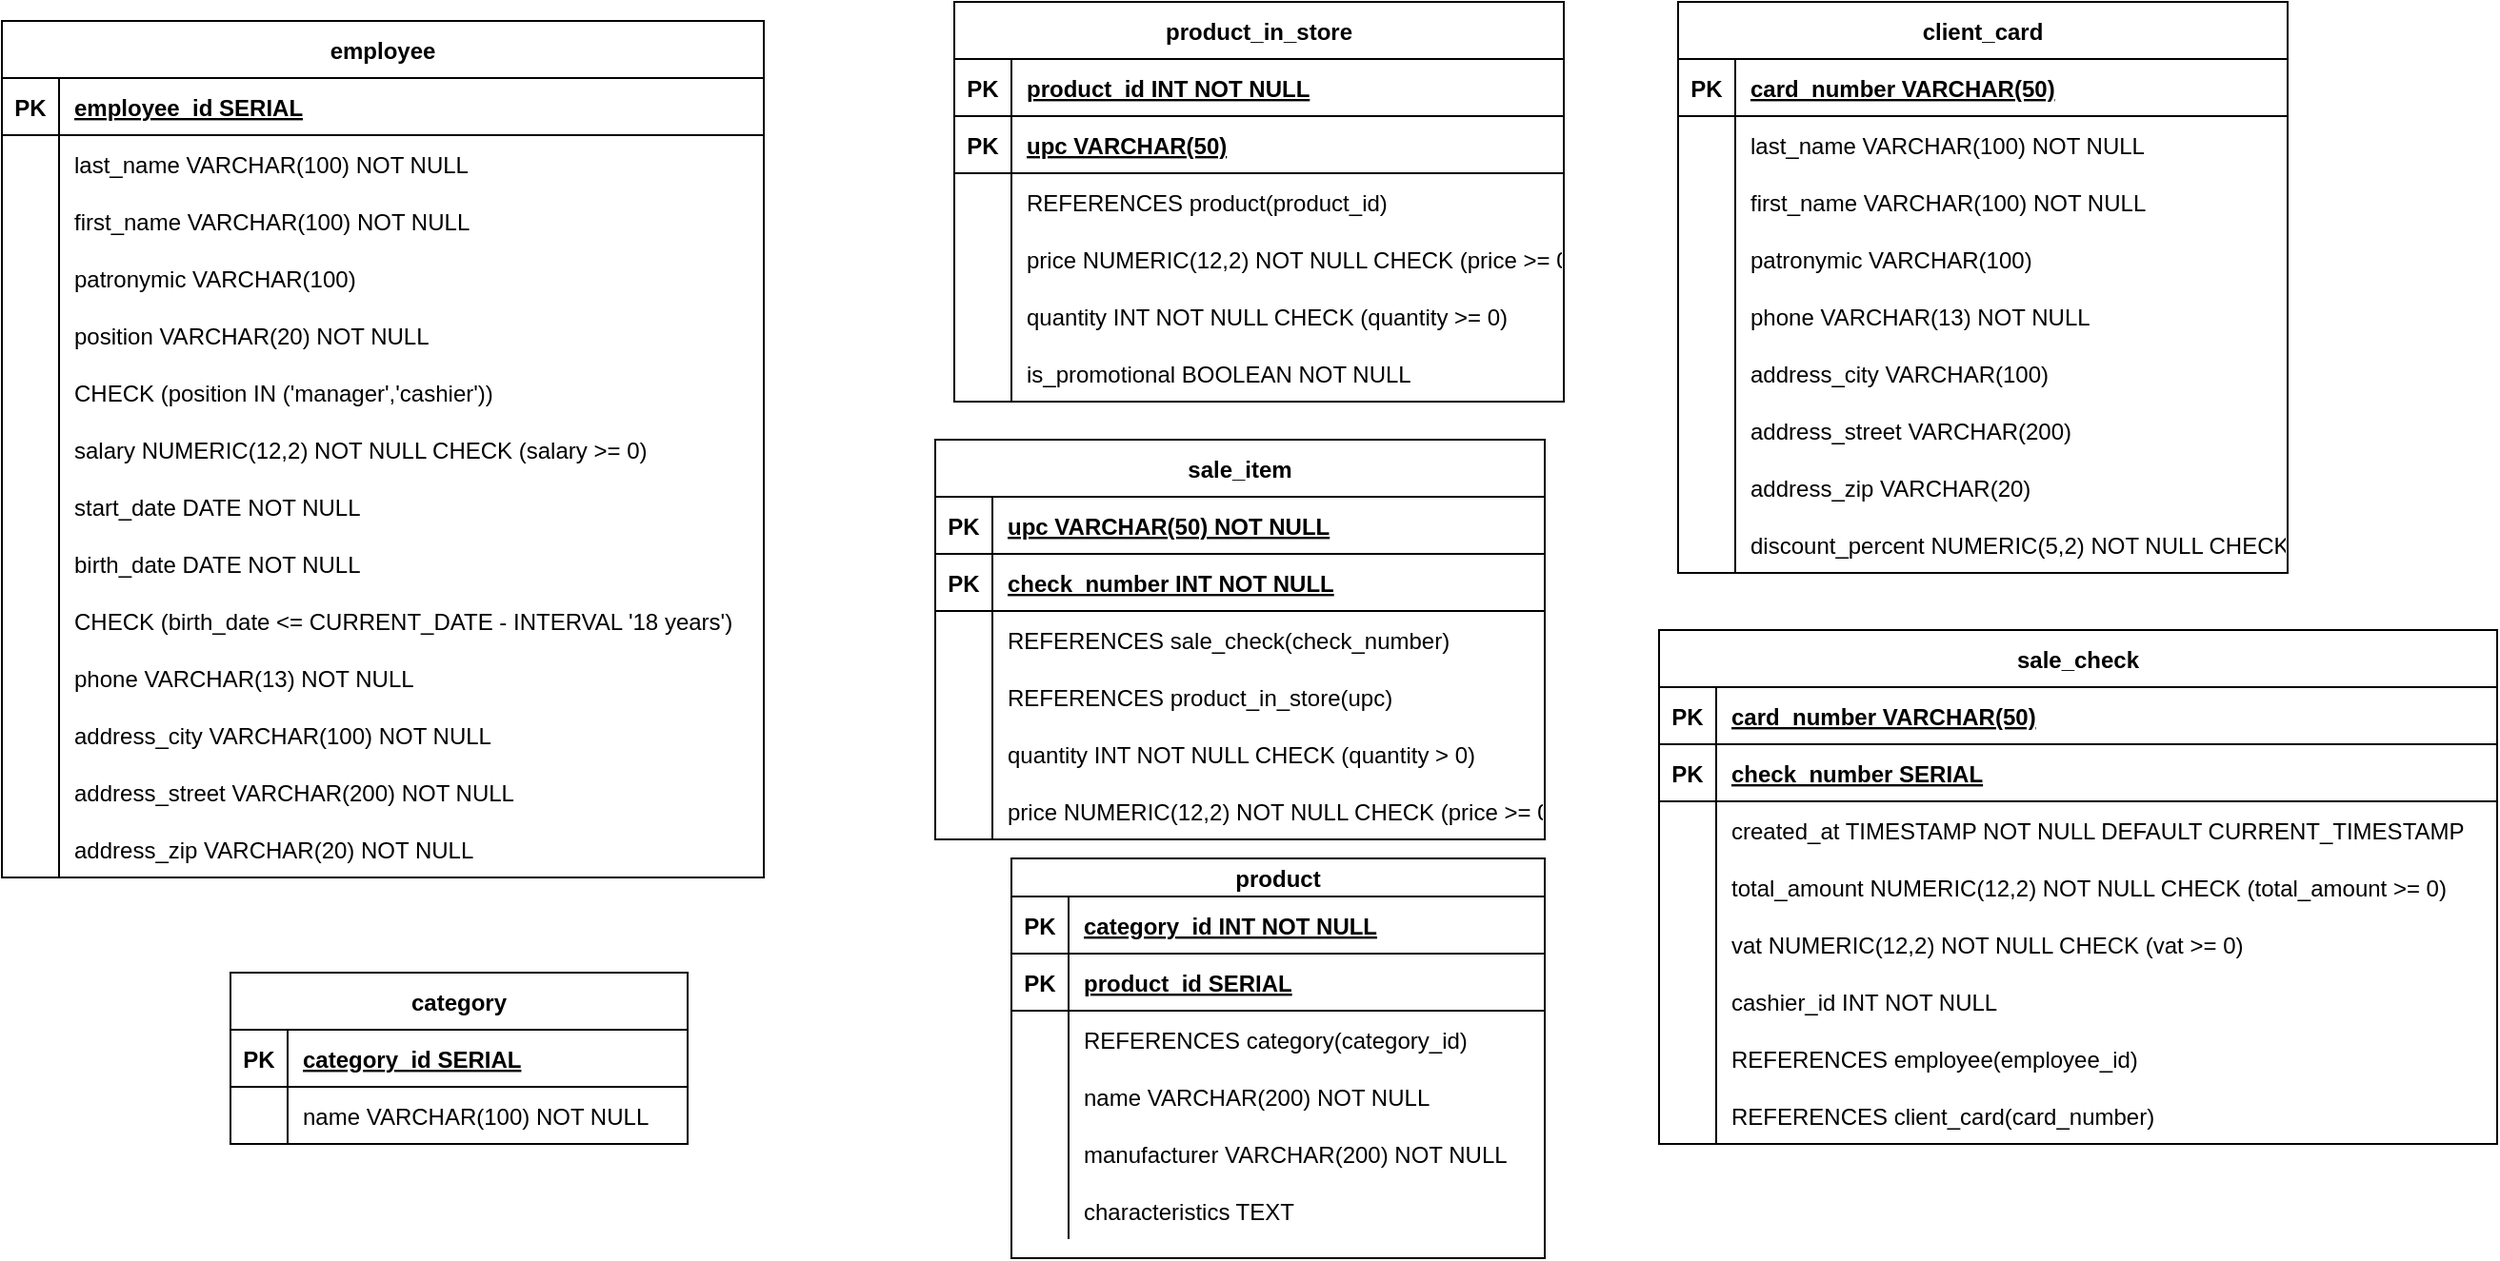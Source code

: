 <mxfile version="27.0.3">
  <diagram name="Страница — 1" id="o-X189A3dGaPuWN3Zk9L">
    <mxGraphModel dx="1883" dy="564" grid="1" gridSize="10" guides="1" tooltips="1" connect="1" arrows="1" fold="1" page="1" pageScale="1" pageWidth="827" pageHeight="1169" math="0" shadow="0">
      <root>
        <mxCell id="0" />
        <mxCell id="1" parent="0" />
        <mxCell id="ShDfV1OcyEAENV0kvkgM-1" value="employee" style="shape=table;startSize=30;container=1;collapsible=1;childLayout=tableLayout;fixedRows=1;rowLines=0;fontStyle=1;align=center;resizeLast=1;" vertex="1" parent="1">
          <mxGeometry x="-640" y="110" width="400" height="450" as="geometry" />
        </mxCell>
        <mxCell id="ShDfV1OcyEAENV0kvkgM-2" value="" style="shape=tableRow;horizontal=0;startSize=0;swimlaneHead=0;swimlaneBody=0;fillColor=none;collapsible=0;dropTarget=0;points=[[0,0.5],[1,0.5]];portConstraint=eastwest;strokeColor=inherit;top=0;left=0;right=0;bottom=1;" vertex="1" parent="ShDfV1OcyEAENV0kvkgM-1">
          <mxGeometry y="30" width="400" height="30" as="geometry" />
        </mxCell>
        <mxCell id="ShDfV1OcyEAENV0kvkgM-3" value="PK" style="shape=partialRectangle;overflow=hidden;connectable=0;fillColor=none;strokeColor=inherit;top=0;left=0;bottom=0;right=0;fontStyle=1;" vertex="1" parent="ShDfV1OcyEAENV0kvkgM-2">
          <mxGeometry width="30" height="30" as="geometry">
            <mxRectangle width="30" height="30" as="alternateBounds" />
          </mxGeometry>
        </mxCell>
        <mxCell id="ShDfV1OcyEAENV0kvkgM-4" value="employee_id    SERIAL " style="shape=partialRectangle;overflow=hidden;connectable=0;fillColor=none;align=left;strokeColor=inherit;top=0;left=0;bottom=0;right=0;spacingLeft=6;fontStyle=5;" vertex="1" parent="ShDfV1OcyEAENV0kvkgM-2">
          <mxGeometry x="30" width="370" height="30" as="geometry">
            <mxRectangle width="370" height="30" as="alternateBounds" />
          </mxGeometry>
        </mxCell>
        <mxCell id="ShDfV1OcyEAENV0kvkgM-5" value="" style="shape=tableRow;horizontal=0;startSize=0;swimlaneHead=0;swimlaneBody=0;fillColor=none;collapsible=0;dropTarget=0;points=[[0,0.5],[1,0.5]];portConstraint=eastwest;strokeColor=inherit;top=0;left=0;right=0;bottom=0;" vertex="1" parent="ShDfV1OcyEAENV0kvkgM-1">
          <mxGeometry y="60" width="400" height="30" as="geometry" />
        </mxCell>
        <mxCell id="ShDfV1OcyEAENV0kvkgM-6" value="" style="shape=partialRectangle;overflow=hidden;connectable=0;fillColor=none;strokeColor=inherit;top=0;left=0;bottom=0;right=0;" vertex="1" parent="ShDfV1OcyEAENV0kvkgM-5">
          <mxGeometry width="30" height="30" as="geometry">
            <mxRectangle width="30" height="30" as="alternateBounds" />
          </mxGeometry>
        </mxCell>
        <mxCell id="ShDfV1OcyEAENV0kvkgM-7" value="last_name      VARCHAR(100) NOT NULL" style="shape=partialRectangle;overflow=hidden;connectable=0;fillColor=none;align=left;strokeColor=inherit;top=0;left=0;bottom=0;right=0;spacingLeft=6;" vertex="1" parent="ShDfV1OcyEAENV0kvkgM-5">
          <mxGeometry x="30" width="370" height="30" as="geometry">
            <mxRectangle width="370" height="30" as="alternateBounds" />
          </mxGeometry>
        </mxCell>
        <mxCell id="ShDfV1OcyEAENV0kvkgM-8" value="" style="shape=tableRow;horizontal=0;startSize=0;swimlaneHead=0;swimlaneBody=0;fillColor=none;collapsible=0;dropTarget=0;points=[[0,0.5],[1,0.5]];portConstraint=eastwest;strokeColor=inherit;top=0;left=0;right=0;bottom=0;" vertex="1" parent="ShDfV1OcyEAENV0kvkgM-1">
          <mxGeometry y="90" width="400" height="30" as="geometry" />
        </mxCell>
        <mxCell id="ShDfV1OcyEAENV0kvkgM-9" value="" style="shape=partialRectangle;overflow=hidden;connectable=0;fillColor=none;strokeColor=inherit;top=0;left=0;bottom=0;right=0;" vertex="1" parent="ShDfV1OcyEAENV0kvkgM-8">
          <mxGeometry width="30" height="30" as="geometry">
            <mxRectangle width="30" height="30" as="alternateBounds" />
          </mxGeometry>
        </mxCell>
        <mxCell id="ShDfV1OcyEAENV0kvkgM-10" value="first_name     VARCHAR(100) NOT NULL" style="shape=partialRectangle;overflow=hidden;connectable=0;fillColor=none;align=left;strokeColor=inherit;top=0;left=0;bottom=0;right=0;spacingLeft=6;" vertex="1" parent="ShDfV1OcyEAENV0kvkgM-8">
          <mxGeometry x="30" width="370" height="30" as="geometry">
            <mxRectangle width="370" height="30" as="alternateBounds" />
          </mxGeometry>
        </mxCell>
        <mxCell id="ShDfV1OcyEAENV0kvkgM-11" value="" style="shape=tableRow;horizontal=0;startSize=0;swimlaneHead=0;swimlaneBody=0;fillColor=none;collapsible=0;dropTarget=0;points=[[0,0.5],[1,0.5]];portConstraint=eastwest;strokeColor=inherit;top=0;left=0;right=0;bottom=0;" vertex="1" parent="ShDfV1OcyEAENV0kvkgM-1">
          <mxGeometry y="120" width="400" height="30" as="geometry" />
        </mxCell>
        <mxCell id="ShDfV1OcyEAENV0kvkgM-12" value="" style="shape=partialRectangle;overflow=hidden;connectable=0;fillColor=none;strokeColor=inherit;top=0;left=0;bottom=0;right=0;" vertex="1" parent="ShDfV1OcyEAENV0kvkgM-11">
          <mxGeometry width="30" height="30" as="geometry">
            <mxRectangle width="30" height="30" as="alternateBounds" />
          </mxGeometry>
        </mxCell>
        <mxCell id="ShDfV1OcyEAENV0kvkgM-13" value="patronymic     VARCHAR(100)" style="shape=partialRectangle;overflow=hidden;connectable=0;fillColor=none;align=left;strokeColor=inherit;top=0;left=0;bottom=0;right=0;spacingLeft=6;" vertex="1" parent="ShDfV1OcyEAENV0kvkgM-11">
          <mxGeometry x="30" width="370" height="30" as="geometry">
            <mxRectangle width="370" height="30" as="alternateBounds" />
          </mxGeometry>
        </mxCell>
        <mxCell id="ShDfV1OcyEAENV0kvkgM-14" value="" style="shape=tableRow;horizontal=0;startSize=0;swimlaneHead=0;swimlaneBody=0;fillColor=none;collapsible=0;dropTarget=0;points=[[0,0.5],[1,0.5]];portConstraint=eastwest;strokeColor=inherit;top=0;left=0;right=0;bottom=0;" vertex="1" parent="ShDfV1OcyEAENV0kvkgM-1">
          <mxGeometry y="150" width="400" height="30" as="geometry" />
        </mxCell>
        <mxCell id="ShDfV1OcyEAENV0kvkgM-15" value="" style="shape=partialRectangle;overflow=hidden;connectable=0;fillColor=none;strokeColor=inherit;top=0;left=0;bottom=0;right=0;" vertex="1" parent="ShDfV1OcyEAENV0kvkgM-14">
          <mxGeometry width="30" height="30" as="geometry">
            <mxRectangle width="30" height="30" as="alternateBounds" />
          </mxGeometry>
        </mxCell>
        <mxCell id="ShDfV1OcyEAENV0kvkgM-16" value="position       VARCHAR(20) NOT NULL" style="shape=partialRectangle;overflow=hidden;connectable=0;fillColor=none;align=left;strokeColor=inherit;top=0;left=0;bottom=0;right=0;spacingLeft=6;" vertex="1" parent="ShDfV1OcyEAENV0kvkgM-14">
          <mxGeometry x="30" width="370" height="30" as="geometry">
            <mxRectangle width="370" height="30" as="alternateBounds" />
          </mxGeometry>
        </mxCell>
        <mxCell id="ShDfV1OcyEAENV0kvkgM-17" value="" style="shape=tableRow;horizontal=0;startSize=0;swimlaneHead=0;swimlaneBody=0;fillColor=none;collapsible=0;dropTarget=0;points=[[0,0.5],[1,0.5]];portConstraint=eastwest;strokeColor=inherit;top=0;left=0;right=0;bottom=0;" vertex="1" parent="ShDfV1OcyEAENV0kvkgM-1">
          <mxGeometry y="180" width="400" height="30" as="geometry" />
        </mxCell>
        <mxCell id="ShDfV1OcyEAENV0kvkgM-18" value="" style="shape=partialRectangle;overflow=hidden;connectable=0;fillColor=none;strokeColor=inherit;top=0;left=0;bottom=0;right=0;" vertex="1" parent="ShDfV1OcyEAENV0kvkgM-17">
          <mxGeometry width="30" height="30" as="geometry">
            <mxRectangle width="30" height="30" as="alternateBounds" />
          </mxGeometry>
        </mxCell>
        <mxCell id="ShDfV1OcyEAENV0kvkgM-19" value="CHECK (position IN (&#39;manager&#39;,&#39;cashier&#39;))" style="shape=partialRectangle;overflow=hidden;connectable=0;fillColor=none;align=left;strokeColor=inherit;top=0;left=0;bottom=0;right=0;spacingLeft=6;" vertex="1" parent="ShDfV1OcyEAENV0kvkgM-17">
          <mxGeometry x="30" width="370" height="30" as="geometry">
            <mxRectangle width="370" height="30" as="alternateBounds" />
          </mxGeometry>
        </mxCell>
        <mxCell id="ShDfV1OcyEAENV0kvkgM-20" value="" style="shape=tableRow;horizontal=0;startSize=0;swimlaneHead=0;swimlaneBody=0;fillColor=none;collapsible=0;dropTarget=0;points=[[0,0.5],[1,0.5]];portConstraint=eastwest;strokeColor=inherit;top=0;left=0;right=0;bottom=0;" vertex="1" parent="ShDfV1OcyEAENV0kvkgM-1">
          <mxGeometry y="210" width="400" height="30" as="geometry" />
        </mxCell>
        <mxCell id="ShDfV1OcyEAENV0kvkgM-21" value="" style="shape=partialRectangle;overflow=hidden;connectable=0;fillColor=none;strokeColor=inherit;top=0;left=0;bottom=0;right=0;" vertex="1" parent="ShDfV1OcyEAENV0kvkgM-20">
          <mxGeometry width="30" height="30" as="geometry">
            <mxRectangle width="30" height="30" as="alternateBounds" />
          </mxGeometry>
        </mxCell>
        <mxCell id="ShDfV1OcyEAENV0kvkgM-22" value="salary         NUMERIC(12,2) NOT NULL CHECK (salary &gt;= 0)" style="shape=partialRectangle;overflow=hidden;connectable=0;fillColor=none;align=left;strokeColor=inherit;top=0;left=0;bottom=0;right=0;spacingLeft=6;" vertex="1" parent="ShDfV1OcyEAENV0kvkgM-20">
          <mxGeometry x="30" width="370" height="30" as="geometry">
            <mxRectangle width="370" height="30" as="alternateBounds" />
          </mxGeometry>
        </mxCell>
        <mxCell id="ShDfV1OcyEAENV0kvkgM-23" value="" style="shape=tableRow;horizontal=0;startSize=0;swimlaneHead=0;swimlaneBody=0;fillColor=none;collapsible=0;dropTarget=0;points=[[0,0.5],[1,0.5]];portConstraint=eastwest;strokeColor=inherit;top=0;left=0;right=0;bottom=0;" vertex="1" parent="ShDfV1OcyEAENV0kvkgM-1">
          <mxGeometry y="240" width="400" height="30" as="geometry" />
        </mxCell>
        <mxCell id="ShDfV1OcyEAENV0kvkgM-24" value="" style="shape=partialRectangle;overflow=hidden;connectable=0;fillColor=none;strokeColor=inherit;top=0;left=0;bottom=0;right=0;" vertex="1" parent="ShDfV1OcyEAENV0kvkgM-23">
          <mxGeometry width="30" height="30" as="geometry">
            <mxRectangle width="30" height="30" as="alternateBounds" />
          </mxGeometry>
        </mxCell>
        <mxCell id="ShDfV1OcyEAENV0kvkgM-25" value="start_date     DATE       NOT NULL" style="shape=partialRectangle;overflow=hidden;connectable=0;fillColor=none;align=left;strokeColor=inherit;top=0;left=0;bottom=0;right=0;spacingLeft=6;" vertex="1" parent="ShDfV1OcyEAENV0kvkgM-23">
          <mxGeometry x="30" width="370" height="30" as="geometry">
            <mxRectangle width="370" height="30" as="alternateBounds" />
          </mxGeometry>
        </mxCell>
        <mxCell id="ShDfV1OcyEAENV0kvkgM-26" value="" style="shape=tableRow;horizontal=0;startSize=0;swimlaneHead=0;swimlaneBody=0;fillColor=none;collapsible=0;dropTarget=0;points=[[0,0.5],[1,0.5]];portConstraint=eastwest;strokeColor=inherit;top=0;left=0;right=0;bottom=0;" vertex="1" parent="ShDfV1OcyEAENV0kvkgM-1">
          <mxGeometry y="270" width="400" height="30" as="geometry" />
        </mxCell>
        <mxCell id="ShDfV1OcyEAENV0kvkgM-27" value="" style="shape=partialRectangle;overflow=hidden;connectable=0;fillColor=none;strokeColor=inherit;top=0;left=0;bottom=0;right=0;" vertex="1" parent="ShDfV1OcyEAENV0kvkgM-26">
          <mxGeometry width="30" height="30" as="geometry">
            <mxRectangle width="30" height="30" as="alternateBounds" />
          </mxGeometry>
        </mxCell>
        <mxCell id="ShDfV1OcyEAENV0kvkgM-28" value="birth_date     DATE       NOT NULL" style="shape=partialRectangle;overflow=hidden;connectable=0;fillColor=none;align=left;strokeColor=inherit;top=0;left=0;bottom=0;right=0;spacingLeft=6;" vertex="1" parent="ShDfV1OcyEAENV0kvkgM-26">
          <mxGeometry x="30" width="370" height="30" as="geometry">
            <mxRectangle width="370" height="30" as="alternateBounds" />
          </mxGeometry>
        </mxCell>
        <mxCell id="ShDfV1OcyEAENV0kvkgM-29" value="" style="shape=tableRow;horizontal=0;startSize=0;swimlaneHead=0;swimlaneBody=0;fillColor=none;collapsible=0;dropTarget=0;points=[[0,0.5],[1,0.5]];portConstraint=eastwest;strokeColor=inherit;top=0;left=0;right=0;bottom=0;" vertex="1" parent="ShDfV1OcyEAENV0kvkgM-1">
          <mxGeometry y="300" width="400" height="30" as="geometry" />
        </mxCell>
        <mxCell id="ShDfV1OcyEAENV0kvkgM-30" value="" style="shape=partialRectangle;overflow=hidden;connectable=0;fillColor=none;strokeColor=inherit;top=0;left=0;bottom=0;right=0;" vertex="1" parent="ShDfV1OcyEAENV0kvkgM-29">
          <mxGeometry width="30" height="30" as="geometry">
            <mxRectangle width="30" height="30" as="alternateBounds" />
          </mxGeometry>
        </mxCell>
        <mxCell id="ShDfV1OcyEAENV0kvkgM-31" value="CHECK (birth_date &lt;= CURRENT_DATE - INTERVAL &#39;18 years&#39;)" style="shape=partialRectangle;overflow=hidden;connectable=0;fillColor=none;align=left;strokeColor=inherit;top=0;left=0;bottom=0;right=0;spacingLeft=6;" vertex="1" parent="ShDfV1OcyEAENV0kvkgM-29">
          <mxGeometry x="30" width="370" height="30" as="geometry">
            <mxRectangle width="370" height="30" as="alternateBounds" />
          </mxGeometry>
        </mxCell>
        <mxCell id="ShDfV1OcyEAENV0kvkgM-32" value="" style="shape=tableRow;horizontal=0;startSize=0;swimlaneHead=0;swimlaneBody=0;fillColor=none;collapsible=0;dropTarget=0;points=[[0,0.5],[1,0.5]];portConstraint=eastwest;strokeColor=inherit;top=0;left=0;right=0;bottom=0;" vertex="1" parent="ShDfV1OcyEAENV0kvkgM-1">
          <mxGeometry y="330" width="400" height="30" as="geometry" />
        </mxCell>
        <mxCell id="ShDfV1OcyEAENV0kvkgM-33" value="" style="shape=partialRectangle;overflow=hidden;connectable=0;fillColor=none;strokeColor=inherit;top=0;left=0;bottom=0;right=0;" vertex="1" parent="ShDfV1OcyEAENV0kvkgM-32">
          <mxGeometry width="30" height="30" as="geometry">
            <mxRectangle width="30" height="30" as="alternateBounds" />
          </mxGeometry>
        </mxCell>
        <mxCell id="ShDfV1OcyEAENV0kvkgM-34" value="phone          VARCHAR(13) NOT NULL" style="shape=partialRectangle;overflow=hidden;connectable=0;fillColor=none;align=left;strokeColor=inherit;top=0;left=0;bottom=0;right=0;spacingLeft=6;" vertex="1" parent="ShDfV1OcyEAENV0kvkgM-32">
          <mxGeometry x="30" width="370" height="30" as="geometry">
            <mxRectangle width="370" height="30" as="alternateBounds" />
          </mxGeometry>
        </mxCell>
        <mxCell id="ShDfV1OcyEAENV0kvkgM-35" value="" style="shape=tableRow;horizontal=0;startSize=0;swimlaneHead=0;swimlaneBody=0;fillColor=none;collapsible=0;dropTarget=0;points=[[0,0.5],[1,0.5]];portConstraint=eastwest;strokeColor=inherit;top=0;left=0;right=0;bottom=0;" vertex="1" parent="ShDfV1OcyEAENV0kvkgM-1">
          <mxGeometry y="360" width="400" height="30" as="geometry" />
        </mxCell>
        <mxCell id="ShDfV1OcyEAENV0kvkgM-36" value="" style="shape=partialRectangle;overflow=hidden;connectable=0;fillColor=none;strokeColor=inherit;top=0;left=0;bottom=0;right=0;" vertex="1" parent="ShDfV1OcyEAENV0kvkgM-35">
          <mxGeometry width="30" height="30" as="geometry">
            <mxRectangle width="30" height="30" as="alternateBounds" />
          </mxGeometry>
        </mxCell>
        <mxCell id="ShDfV1OcyEAENV0kvkgM-37" value="address_city   VARCHAR(100) NOT NULL" style="shape=partialRectangle;overflow=hidden;connectable=0;fillColor=none;align=left;strokeColor=inherit;top=0;left=0;bottom=0;right=0;spacingLeft=6;" vertex="1" parent="ShDfV1OcyEAENV0kvkgM-35">
          <mxGeometry x="30" width="370" height="30" as="geometry">
            <mxRectangle width="370" height="30" as="alternateBounds" />
          </mxGeometry>
        </mxCell>
        <mxCell id="ShDfV1OcyEAENV0kvkgM-38" value="" style="shape=tableRow;horizontal=0;startSize=0;swimlaneHead=0;swimlaneBody=0;fillColor=none;collapsible=0;dropTarget=0;points=[[0,0.5],[1,0.5]];portConstraint=eastwest;strokeColor=inherit;top=0;left=0;right=0;bottom=0;" vertex="1" parent="ShDfV1OcyEAENV0kvkgM-1">
          <mxGeometry y="390" width="400" height="30" as="geometry" />
        </mxCell>
        <mxCell id="ShDfV1OcyEAENV0kvkgM-39" value="" style="shape=partialRectangle;overflow=hidden;connectable=0;fillColor=none;strokeColor=inherit;top=0;left=0;bottom=0;right=0;" vertex="1" parent="ShDfV1OcyEAENV0kvkgM-38">
          <mxGeometry width="30" height="30" as="geometry">
            <mxRectangle width="30" height="30" as="alternateBounds" />
          </mxGeometry>
        </mxCell>
        <mxCell id="ShDfV1OcyEAENV0kvkgM-40" value="address_street VARCHAR(200) NOT NULL" style="shape=partialRectangle;overflow=hidden;connectable=0;fillColor=none;align=left;strokeColor=inherit;top=0;left=0;bottom=0;right=0;spacingLeft=6;" vertex="1" parent="ShDfV1OcyEAENV0kvkgM-38">
          <mxGeometry x="30" width="370" height="30" as="geometry">
            <mxRectangle width="370" height="30" as="alternateBounds" />
          </mxGeometry>
        </mxCell>
        <mxCell id="ShDfV1OcyEAENV0kvkgM-41" value="" style="shape=tableRow;horizontal=0;startSize=0;swimlaneHead=0;swimlaneBody=0;fillColor=none;collapsible=0;dropTarget=0;points=[[0,0.5],[1,0.5]];portConstraint=eastwest;strokeColor=inherit;top=0;left=0;right=0;bottom=0;" vertex="1" parent="ShDfV1OcyEAENV0kvkgM-1">
          <mxGeometry y="420" width="400" height="30" as="geometry" />
        </mxCell>
        <mxCell id="ShDfV1OcyEAENV0kvkgM-42" value="" style="shape=partialRectangle;overflow=hidden;connectable=0;fillColor=none;strokeColor=inherit;top=0;left=0;bottom=0;right=0;" vertex="1" parent="ShDfV1OcyEAENV0kvkgM-41">
          <mxGeometry width="30" height="30" as="geometry">
            <mxRectangle width="30" height="30" as="alternateBounds" />
          </mxGeometry>
        </mxCell>
        <mxCell id="ShDfV1OcyEAENV0kvkgM-43" value="address_zip    VARCHAR(20)  NOT NULL" style="shape=partialRectangle;overflow=hidden;connectable=0;fillColor=none;align=left;strokeColor=inherit;top=0;left=0;bottom=0;right=0;spacingLeft=6;" vertex="1" parent="ShDfV1OcyEAENV0kvkgM-41">
          <mxGeometry x="30" width="370" height="30" as="geometry">
            <mxRectangle width="370" height="30" as="alternateBounds" />
          </mxGeometry>
        </mxCell>
        <mxCell id="ShDfV1OcyEAENV0kvkgM-44" value="category" style="shape=table;startSize=30;container=1;collapsible=1;childLayout=tableLayout;fixedRows=1;rowLines=0;fontStyle=1;align=center;resizeLast=1;" vertex="1" parent="1">
          <mxGeometry x="-520" y="610" width="240" height="90" as="geometry" />
        </mxCell>
        <mxCell id="ShDfV1OcyEAENV0kvkgM-45" value="" style="shape=tableRow;horizontal=0;startSize=0;swimlaneHead=0;swimlaneBody=0;fillColor=none;collapsible=0;dropTarget=0;points=[[0,0.5],[1,0.5]];portConstraint=eastwest;strokeColor=inherit;top=0;left=0;right=0;bottom=1;" vertex="1" parent="ShDfV1OcyEAENV0kvkgM-44">
          <mxGeometry y="30" width="240" height="30" as="geometry" />
        </mxCell>
        <mxCell id="ShDfV1OcyEAENV0kvkgM-46" value="PK" style="shape=partialRectangle;overflow=hidden;connectable=0;fillColor=none;strokeColor=inherit;top=0;left=0;bottom=0;right=0;fontStyle=1;" vertex="1" parent="ShDfV1OcyEAENV0kvkgM-45">
          <mxGeometry width="30" height="30" as="geometry">
            <mxRectangle width="30" height="30" as="alternateBounds" />
          </mxGeometry>
        </mxCell>
        <mxCell id="ShDfV1OcyEAENV0kvkgM-47" value="category_id SERIAL " style="shape=partialRectangle;overflow=hidden;connectable=0;fillColor=none;align=left;strokeColor=inherit;top=0;left=0;bottom=0;right=0;spacingLeft=6;fontStyle=5;" vertex="1" parent="ShDfV1OcyEAENV0kvkgM-45">
          <mxGeometry x="30" width="210" height="30" as="geometry">
            <mxRectangle width="210" height="30" as="alternateBounds" />
          </mxGeometry>
        </mxCell>
        <mxCell id="ShDfV1OcyEAENV0kvkgM-48" value="" style="shape=tableRow;horizontal=0;startSize=0;swimlaneHead=0;swimlaneBody=0;fillColor=none;collapsible=0;dropTarget=0;points=[[0,0.5],[1,0.5]];portConstraint=eastwest;strokeColor=inherit;top=0;left=0;right=0;bottom=0;" vertex="1" parent="ShDfV1OcyEAENV0kvkgM-44">
          <mxGeometry y="60" width="240" height="30" as="geometry" />
        </mxCell>
        <mxCell id="ShDfV1OcyEAENV0kvkgM-49" value="" style="shape=partialRectangle;overflow=hidden;connectable=0;fillColor=none;strokeColor=inherit;top=0;left=0;bottom=0;right=0;" vertex="1" parent="ShDfV1OcyEAENV0kvkgM-48">
          <mxGeometry width="30" height="30" as="geometry">
            <mxRectangle width="30" height="30" as="alternateBounds" />
          </mxGeometry>
        </mxCell>
        <mxCell id="ShDfV1OcyEAENV0kvkgM-50" value="name        VARCHAR(100) NOT NULL" style="shape=partialRectangle;overflow=hidden;connectable=0;fillColor=none;align=left;strokeColor=inherit;top=0;left=0;bottom=0;right=0;spacingLeft=6;" vertex="1" parent="ShDfV1OcyEAENV0kvkgM-48">
          <mxGeometry x="30" width="210" height="30" as="geometry">
            <mxRectangle width="210" height="30" as="alternateBounds" />
          </mxGeometry>
        </mxCell>
        <mxCell id="ShDfV1OcyEAENV0kvkgM-51" value="product" style="shape=table;startSize=20;container=1;collapsible=1;childLayout=tableLayout;fixedRows=1;rowLines=0;fontStyle=1;align=center;resizeLast=1;" vertex="1" parent="1">
          <mxGeometry x="-110" y="550" width="280" height="210" as="geometry" />
        </mxCell>
        <mxCell id="ShDfV1OcyEAENV0kvkgM-52" value="" style="shape=tableRow;horizontal=0;startSize=0;swimlaneHead=0;swimlaneBody=0;fillColor=none;collapsible=0;dropTarget=0;points=[[0,0.5],[1,0.5]];portConstraint=eastwest;strokeColor=inherit;top=0;left=0;right=0;bottom=1;" vertex="1" parent="ShDfV1OcyEAENV0kvkgM-51">
          <mxGeometry y="20" width="280" height="30" as="geometry" />
        </mxCell>
        <mxCell id="ShDfV1OcyEAENV0kvkgM-53" value="PK" style="shape=partialRectangle;overflow=hidden;connectable=0;fillColor=none;strokeColor=inherit;top=0;left=0;bottom=0;right=0;fontStyle=1;" vertex="1" parent="ShDfV1OcyEAENV0kvkgM-52">
          <mxGeometry width="30" height="30" as="geometry">
            <mxRectangle width="30" height="30" as="alternateBounds" />
          </mxGeometry>
        </mxCell>
        <mxCell id="ShDfV1OcyEAENV0kvkgM-54" value="category_id     INT NOT NULL" style="shape=partialRectangle;overflow=hidden;connectable=0;fillColor=none;align=left;strokeColor=inherit;top=0;left=0;bottom=0;right=0;spacingLeft=6;fontStyle=5;" vertex="1" parent="ShDfV1OcyEAENV0kvkgM-52">
          <mxGeometry x="30" width="250" height="30" as="geometry">
            <mxRectangle width="250" height="30" as="alternateBounds" />
          </mxGeometry>
        </mxCell>
        <mxCell id="ShDfV1OcyEAENV0kvkgM-55" value="" style="shape=tableRow;horizontal=0;startSize=0;swimlaneHead=0;swimlaneBody=0;fillColor=none;collapsible=0;dropTarget=0;points=[[0,0.5],[1,0.5]];portConstraint=eastwest;strokeColor=inherit;top=0;left=0;right=0;bottom=1;" vertex="1" parent="ShDfV1OcyEAENV0kvkgM-51">
          <mxGeometry y="50" width="280" height="30" as="geometry" />
        </mxCell>
        <mxCell id="ShDfV1OcyEAENV0kvkgM-56" value="PK" style="shape=partialRectangle;overflow=hidden;connectable=0;fillColor=none;strokeColor=inherit;top=0;left=0;bottom=0;right=0;fontStyle=1;" vertex="1" parent="ShDfV1OcyEAENV0kvkgM-55">
          <mxGeometry width="30" height="30" as="geometry">
            <mxRectangle width="30" height="30" as="alternateBounds" />
          </mxGeometry>
        </mxCell>
        <mxCell id="ShDfV1OcyEAENV0kvkgM-57" value="product_id      SERIAL " style="shape=partialRectangle;overflow=hidden;connectable=0;fillColor=none;align=left;strokeColor=inherit;top=0;left=0;bottom=0;right=0;spacingLeft=6;fontStyle=5;" vertex="1" parent="ShDfV1OcyEAENV0kvkgM-55">
          <mxGeometry x="30" width="250" height="30" as="geometry">
            <mxRectangle width="250" height="30" as="alternateBounds" />
          </mxGeometry>
        </mxCell>
        <mxCell id="ShDfV1OcyEAENV0kvkgM-58" value="" style="shape=tableRow;horizontal=0;startSize=0;swimlaneHead=0;swimlaneBody=0;fillColor=none;collapsible=0;dropTarget=0;points=[[0,0.5],[1,0.5]];portConstraint=eastwest;strokeColor=inherit;top=0;left=0;right=0;bottom=0;" vertex="1" parent="ShDfV1OcyEAENV0kvkgM-51">
          <mxGeometry y="80" width="280" height="30" as="geometry" />
        </mxCell>
        <mxCell id="ShDfV1OcyEAENV0kvkgM-59" value="" style="shape=partialRectangle;overflow=hidden;connectable=0;fillColor=none;strokeColor=inherit;top=0;left=0;bottom=0;right=0;" vertex="1" parent="ShDfV1OcyEAENV0kvkgM-58">
          <mxGeometry width="30" height="30" as="geometry">
            <mxRectangle width="30" height="30" as="alternateBounds" />
          </mxGeometry>
        </mxCell>
        <mxCell id="ShDfV1OcyEAENV0kvkgM-60" value="REFERENCES category(category_id)" style="shape=partialRectangle;overflow=hidden;connectable=0;fillColor=none;align=left;strokeColor=inherit;top=0;left=0;bottom=0;right=0;spacingLeft=6;" vertex="1" parent="ShDfV1OcyEAENV0kvkgM-58">
          <mxGeometry x="30" width="250" height="30" as="geometry">
            <mxRectangle width="250" height="30" as="alternateBounds" />
          </mxGeometry>
        </mxCell>
        <mxCell id="ShDfV1OcyEAENV0kvkgM-61" value="" style="shape=tableRow;horizontal=0;startSize=0;swimlaneHead=0;swimlaneBody=0;fillColor=none;collapsible=0;dropTarget=0;points=[[0,0.5],[1,0.5]];portConstraint=eastwest;strokeColor=inherit;top=0;left=0;right=0;bottom=0;" vertex="1" parent="ShDfV1OcyEAENV0kvkgM-51">
          <mxGeometry y="110" width="280" height="30" as="geometry" />
        </mxCell>
        <mxCell id="ShDfV1OcyEAENV0kvkgM-62" value="" style="shape=partialRectangle;overflow=hidden;connectable=0;fillColor=none;strokeColor=inherit;top=0;left=0;bottom=0;right=0;" vertex="1" parent="ShDfV1OcyEAENV0kvkgM-61">
          <mxGeometry width="30" height="30" as="geometry">
            <mxRectangle width="30" height="30" as="alternateBounds" />
          </mxGeometry>
        </mxCell>
        <mxCell id="ShDfV1OcyEAENV0kvkgM-63" value="name            VARCHAR(200) NOT NULL" style="shape=partialRectangle;overflow=hidden;connectable=0;fillColor=none;align=left;strokeColor=inherit;top=0;left=0;bottom=0;right=0;spacingLeft=6;" vertex="1" parent="ShDfV1OcyEAENV0kvkgM-61">
          <mxGeometry x="30" width="250" height="30" as="geometry">
            <mxRectangle width="250" height="30" as="alternateBounds" />
          </mxGeometry>
        </mxCell>
        <mxCell id="ShDfV1OcyEAENV0kvkgM-64" value="" style="shape=tableRow;horizontal=0;startSize=0;swimlaneHead=0;swimlaneBody=0;fillColor=none;collapsible=0;dropTarget=0;points=[[0,0.5],[1,0.5]];portConstraint=eastwest;strokeColor=inherit;top=0;left=0;right=0;bottom=0;" vertex="1" parent="ShDfV1OcyEAENV0kvkgM-51">
          <mxGeometry y="140" width="280" height="30" as="geometry" />
        </mxCell>
        <mxCell id="ShDfV1OcyEAENV0kvkgM-65" value="" style="shape=partialRectangle;overflow=hidden;connectable=0;fillColor=none;strokeColor=inherit;top=0;left=0;bottom=0;right=0;" vertex="1" parent="ShDfV1OcyEAENV0kvkgM-64">
          <mxGeometry width="30" height="30" as="geometry">
            <mxRectangle width="30" height="30" as="alternateBounds" />
          </mxGeometry>
        </mxCell>
        <mxCell id="ShDfV1OcyEAENV0kvkgM-66" value="manufacturer    VARCHAR(200) NOT NULL" style="shape=partialRectangle;overflow=hidden;connectable=0;fillColor=none;align=left;strokeColor=inherit;top=0;left=0;bottom=0;right=0;spacingLeft=6;" vertex="1" parent="ShDfV1OcyEAENV0kvkgM-64">
          <mxGeometry x="30" width="250" height="30" as="geometry">
            <mxRectangle width="250" height="30" as="alternateBounds" />
          </mxGeometry>
        </mxCell>
        <mxCell id="ShDfV1OcyEAENV0kvkgM-67" value="" style="shape=tableRow;horizontal=0;startSize=0;swimlaneHead=0;swimlaneBody=0;fillColor=none;collapsible=0;dropTarget=0;points=[[0,0.5],[1,0.5]];portConstraint=eastwest;strokeColor=inherit;top=0;left=0;right=0;bottom=0;" vertex="1" parent="ShDfV1OcyEAENV0kvkgM-51">
          <mxGeometry y="170" width="280" height="30" as="geometry" />
        </mxCell>
        <mxCell id="ShDfV1OcyEAENV0kvkgM-68" value="" style="shape=partialRectangle;overflow=hidden;connectable=0;fillColor=none;strokeColor=inherit;top=0;left=0;bottom=0;right=0;" vertex="1" parent="ShDfV1OcyEAENV0kvkgM-67">
          <mxGeometry width="30" height="30" as="geometry">
            <mxRectangle width="30" height="30" as="alternateBounds" />
          </mxGeometry>
        </mxCell>
        <mxCell id="ShDfV1OcyEAENV0kvkgM-69" value="characteristics TEXT" style="shape=partialRectangle;overflow=hidden;connectable=0;fillColor=none;align=left;strokeColor=inherit;top=0;left=0;bottom=0;right=0;spacingLeft=6;" vertex="1" parent="ShDfV1OcyEAENV0kvkgM-67">
          <mxGeometry x="30" width="250" height="30" as="geometry">
            <mxRectangle width="250" height="30" as="alternateBounds" />
          </mxGeometry>
        </mxCell>
        <mxCell id="ShDfV1OcyEAENV0kvkgM-70" value="product_in_store" style="shape=table;startSize=30;container=1;collapsible=1;childLayout=tableLayout;fixedRows=1;rowLines=0;fontStyle=1;align=center;resizeLast=1;" vertex="1" parent="1">
          <mxGeometry x="-140" y="100" width="320" height="210" as="geometry" />
        </mxCell>
        <mxCell id="ShDfV1OcyEAENV0kvkgM-71" value="" style="shape=tableRow;horizontal=0;startSize=0;swimlaneHead=0;swimlaneBody=0;fillColor=none;collapsible=0;dropTarget=0;points=[[0,0.5],[1,0.5]];portConstraint=eastwest;strokeColor=inherit;top=0;left=0;right=0;bottom=1;" vertex="1" parent="ShDfV1OcyEAENV0kvkgM-70">
          <mxGeometry y="30" width="320" height="30" as="geometry" />
        </mxCell>
        <mxCell id="ShDfV1OcyEAENV0kvkgM-72" value="PK" style="shape=partialRectangle;overflow=hidden;connectable=0;fillColor=none;strokeColor=inherit;top=0;left=0;bottom=0;right=0;fontStyle=1;" vertex="1" parent="ShDfV1OcyEAENV0kvkgM-71">
          <mxGeometry width="30" height="30" as="geometry">
            <mxRectangle width="30" height="30" as="alternateBounds" />
          </mxGeometry>
        </mxCell>
        <mxCell id="ShDfV1OcyEAENV0kvkgM-73" value="product_id     INT        NOT NULL" style="shape=partialRectangle;overflow=hidden;connectable=0;fillColor=none;align=left;strokeColor=inherit;top=0;left=0;bottom=0;right=0;spacingLeft=6;fontStyle=5;" vertex="1" parent="ShDfV1OcyEAENV0kvkgM-71">
          <mxGeometry x="30" width="290" height="30" as="geometry">
            <mxRectangle width="290" height="30" as="alternateBounds" />
          </mxGeometry>
        </mxCell>
        <mxCell id="ShDfV1OcyEAENV0kvkgM-74" value="" style="shape=tableRow;horizontal=0;startSize=0;swimlaneHead=0;swimlaneBody=0;fillColor=none;collapsible=0;dropTarget=0;points=[[0,0.5],[1,0.5]];portConstraint=eastwest;strokeColor=inherit;top=0;left=0;right=0;bottom=1;" vertex="1" parent="ShDfV1OcyEAENV0kvkgM-70">
          <mxGeometry y="60" width="320" height="30" as="geometry" />
        </mxCell>
        <mxCell id="ShDfV1OcyEAENV0kvkgM-75" value="PK" style="shape=partialRectangle;overflow=hidden;connectable=0;fillColor=none;strokeColor=inherit;top=0;left=0;bottom=0;right=0;fontStyle=1;" vertex="1" parent="ShDfV1OcyEAENV0kvkgM-74">
          <mxGeometry width="30" height="30" as="geometry">
            <mxRectangle width="30" height="30" as="alternateBounds" />
          </mxGeometry>
        </mxCell>
        <mxCell id="ShDfV1OcyEAENV0kvkgM-76" value="upc            VARCHAR(50) " style="shape=partialRectangle;overflow=hidden;connectable=0;fillColor=none;align=left;strokeColor=inherit;top=0;left=0;bottom=0;right=0;spacingLeft=6;fontStyle=5;" vertex="1" parent="ShDfV1OcyEAENV0kvkgM-74">
          <mxGeometry x="30" width="290" height="30" as="geometry">
            <mxRectangle width="290" height="30" as="alternateBounds" />
          </mxGeometry>
        </mxCell>
        <mxCell id="ShDfV1OcyEAENV0kvkgM-77" value="" style="shape=tableRow;horizontal=0;startSize=0;swimlaneHead=0;swimlaneBody=0;fillColor=none;collapsible=0;dropTarget=0;points=[[0,0.5],[1,0.5]];portConstraint=eastwest;strokeColor=inherit;top=0;left=0;right=0;bottom=0;" vertex="1" parent="ShDfV1OcyEAENV0kvkgM-70">
          <mxGeometry y="90" width="320" height="30" as="geometry" />
        </mxCell>
        <mxCell id="ShDfV1OcyEAENV0kvkgM-78" value="" style="shape=partialRectangle;overflow=hidden;connectable=0;fillColor=none;strokeColor=inherit;top=0;left=0;bottom=0;right=0;" vertex="1" parent="ShDfV1OcyEAENV0kvkgM-77">
          <mxGeometry width="30" height="30" as="geometry">
            <mxRectangle width="30" height="30" as="alternateBounds" />
          </mxGeometry>
        </mxCell>
        <mxCell id="ShDfV1OcyEAENV0kvkgM-79" value="REFERENCES product(product_id)" style="shape=partialRectangle;overflow=hidden;connectable=0;fillColor=none;align=left;strokeColor=inherit;top=0;left=0;bottom=0;right=0;spacingLeft=6;" vertex="1" parent="ShDfV1OcyEAENV0kvkgM-77">
          <mxGeometry x="30" width="290" height="30" as="geometry">
            <mxRectangle width="290" height="30" as="alternateBounds" />
          </mxGeometry>
        </mxCell>
        <mxCell id="ShDfV1OcyEAENV0kvkgM-80" value="" style="shape=tableRow;horizontal=0;startSize=0;swimlaneHead=0;swimlaneBody=0;fillColor=none;collapsible=0;dropTarget=0;points=[[0,0.5],[1,0.5]];portConstraint=eastwest;strokeColor=inherit;top=0;left=0;right=0;bottom=0;" vertex="1" parent="ShDfV1OcyEAENV0kvkgM-70">
          <mxGeometry y="120" width="320" height="30" as="geometry" />
        </mxCell>
        <mxCell id="ShDfV1OcyEAENV0kvkgM-81" value="" style="shape=partialRectangle;overflow=hidden;connectable=0;fillColor=none;strokeColor=inherit;top=0;left=0;bottom=0;right=0;" vertex="1" parent="ShDfV1OcyEAENV0kvkgM-80">
          <mxGeometry width="30" height="30" as="geometry">
            <mxRectangle width="30" height="30" as="alternateBounds" />
          </mxGeometry>
        </mxCell>
        <mxCell id="ShDfV1OcyEAENV0kvkgM-82" value="price          NUMERIC(12,2) NOT NULL CHECK (price &gt;= 0)" style="shape=partialRectangle;overflow=hidden;connectable=0;fillColor=none;align=left;strokeColor=inherit;top=0;left=0;bottom=0;right=0;spacingLeft=6;" vertex="1" parent="ShDfV1OcyEAENV0kvkgM-80">
          <mxGeometry x="30" width="290" height="30" as="geometry">
            <mxRectangle width="290" height="30" as="alternateBounds" />
          </mxGeometry>
        </mxCell>
        <mxCell id="ShDfV1OcyEAENV0kvkgM-83" value="" style="shape=tableRow;horizontal=0;startSize=0;swimlaneHead=0;swimlaneBody=0;fillColor=none;collapsible=0;dropTarget=0;points=[[0,0.5],[1,0.5]];portConstraint=eastwest;strokeColor=inherit;top=0;left=0;right=0;bottom=0;" vertex="1" parent="ShDfV1OcyEAENV0kvkgM-70">
          <mxGeometry y="150" width="320" height="30" as="geometry" />
        </mxCell>
        <mxCell id="ShDfV1OcyEAENV0kvkgM-84" value="" style="shape=partialRectangle;overflow=hidden;connectable=0;fillColor=none;strokeColor=inherit;top=0;left=0;bottom=0;right=0;" vertex="1" parent="ShDfV1OcyEAENV0kvkgM-83">
          <mxGeometry width="30" height="30" as="geometry">
            <mxRectangle width="30" height="30" as="alternateBounds" />
          </mxGeometry>
        </mxCell>
        <mxCell id="ShDfV1OcyEAENV0kvkgM-85" value="quantity       INT            NOT NULL CHECK (quantity &gt;= 0)" style="shape=partialRectangle;overflow=hidden;connectable=0;fillColor=none;align=left;strokeColor=inherit;top=0;left=0;bottom=0;right=0;spacingLeft=6;" vertex="1" parent="ShDfV1OcyEAENV0kvkgM-83">
          <mxGeometry x="30" width="290" height="30" as="geometry">
            <mxRectangle width="290" height="30" as="alternateBounds" />
          </mxGeometry>
        </mxCell>
        <mxCell id="ShDfV1OcyEAENV0kvkgM-86" value="" style="shape=tableRow;horizontal=0;startSize=0;swimlaneHead=0;swimlaneBody=0;fillColor=none;collapsible=0;dropTarget=0;points=[[0,0.5],[1,0.5]];portConstraint=eastwest;strokeColor=inherit;top=0;left=0;right=0;bottom=0;" vertex="1" parent="ShDfV1OcyEAENV0kvkgM-70">
          <mxGeometry y="180" width="320" height="30" as="geometry" />
        </mxCell>
        <mxCell id="ShDfV1OcyEAENV0kvkgM-87" value="" style="shape=partialRectangle;overflow=hidden;connectable=0;fillColor=none;strokeColor=inherit;top=0;left=0;bottom=0;right=0;" vertex="1" parent="ShDfV1OcyEAENV0kvkgM-86">
          <mxGeometry width="30" height="30" as="geometry">
            <mxRectangle width="30" height="30" as="alternateBounds" />
          </mxGeometry>
        </mxCell>
        <mxCell id="ShDfV1OcyEAENV0kvkgM-88" value="is_promotional BOOLEAN        NOT NULL" style="shape=partialRectangle;overflow=hidden;connectable=0;fillColor=none;align=left;strokeColor=inherit;top=0;left=0;bottom=0;right=0;spacingLeft=6;" vertex="1" parent="ShDfV1OcyEAENV0kvkgM-86">
          <mxGeometry x="30" width="290" height="30" as="geometry">
            <mxRectangle width="290" height="30" as="alternateBounds" />
          </mxGeometry>
        </mxCell>
        <mxCell id="ShDfV1OcyEAENV0kvkgM-89" value="client_card" style="shape=table;startSize=30;container=1;collapsible=1;childLayout=tableLayout;fixedRows=1;rowLines=0;fontStyle=1;align=center;resizeLast=1;" vertex="1" parent="1">
          <mxGeometry x="240" y="100" width="320" height="300" as="geometry" />
        </mxCell>
        <mxCell id="ShDfV1OcyEAENV0kvkgM-90" value="" style="shape=tableRow;horizontal=0;startSize=0;swimlaneHead=0;swimlaneBody=0;fillColor=none;collapsible=0;dropTarget=0;points=[[0,0.5],[1,0.5]];portConstraint=eastwest;strokeColor=inherit;top=0;left=0;right=0;bottom=1;" vertex="1" parent="ShDfV1OcyEAENV0kvkgM-89">
          <mxGeometry y="30" width="320" height="30" as="geometry" />
        </mxCell>
        <mxCell id="ShDfV1OcyEAENV0kvkgM-91" value="PK" style="shape=partialRectangle;overflow=hidden;connectable=0;fillColor=none;strokeColor=inherit;top=0;left=0;bottom=0;right=0;fontStyle=1;" vertex="1" parent="ShDfV1OcyEAENV0kvkgM-90">
          <mxGeometry width="30" height="30" as="geometry">
            <mxRectangle width="30" height="30" as="alternateBounds" />
          </mxGeometry>
        </mxCell>
        <mxCell id="ShDfV1OcyEAENV0kvkgM-92" value="card_number      VARCHAR(50) " style="shape=partialRectangle;overflow=hidden;connectable=0;fillColor=none;align=left;strokeColor=inherit;top=0;left=0;bottom=0;right=0;spacingLeft=6;fontStyle=5;" vertex="1" parent="ShDfV1OcyEAENV0kvkgM-90">
          <mxGeometry x="30" width="290" height="30" as="geometry">
            <mxRectangle width="290" height="30" as="alternateBounds" />
          </mxGeometry>
        </mxCell>
        <mxCell id="ShDfV1OcyEAENV0kvkgM-93" value="" style="shape=tableRow;horizontal=0;startSize=0;swimlaneHead=0;swimlaneBody=0;fillColor=none;collapsible=0;dropTarget=0;points=[[0,0.5],[1,0.5]];portConstraint=eastwest;strokeColor=inherit;top=0;left=0;right=0;bottom=0;" vertex="1" parent="ShDfV1OcyEAENV0kvkgM-89">
          <mxGeometry y="60" width="320" height="30" as="geometry" />
        </mxCell>
        <mxCell id="ShDfV1OcyEAENV0kvkgM-94" value="" style="shape=partialRectangle;overflow=hidden;connectable=0;fillColor=none;strokeColor=inherit;top=0;left=0;bottom=0;right=0;" vertex="1" parent="ShDfV1OcyEAENV0kvkgM-93">
          <mxGeometry width="30" height="30" as="geometry">
            <mxRectangle width="30" height="30" as="alternateBounds" />
          </mxGeometry>
        </mxCell>
        <mxCell id="ShDfV1OcyEAENV0kvkgM-95" value="last_name        VARCHAR(100) NOT NULL" style="shape=partialRectangle;overflow=hidden;connectable=0;fillColor=none;align=left;strokeColor=inherit;top=0;left=0;bottom=0;right=0;spacingLeft=6;" vertex="1" parent="ShDfV1OcyEAENV0kvkgM-93">
          <mxGeometry x="30" width="290" height="30" as="geometry">
            <mxRectangle width="290" height="30" as="alternateBounds" />
          </mxGeometry>
        </mxCell>
        <mxCell id="ShDfV1OcyEAENV0kvkgM-96" value="" style="shape=tableRow;horizontal=0;startSize=0;swimlaneHead=0;swimlaneBody=0;fillColor=none;collapsible=0;dropTarget=0;points=[[0,0.5],[1,0.5]];portConstraint=eastwest;strokeColor=inherit;top=0;left=0;right=0;bottom=0;" vertex="1" parent="ShDfV1OcyEAENV0kvkgM-89">
          <mxGeometry y="90" width="320" height="30" as="geometry" />
        </mxCell>
        <mxCell id="ShDfV1OcyEAENV0kvkgM-97" value="" style="shape=partialRectangle;overflow=hidden;connectable=0;fillColor=none;strokeColor=inherit;top=0;left=0;bottom=0;right=0;" vertex="1" parent="ShDfV1OcyEAENV0kvkgM-96">
          <mxGeometry width="30" height="30" as="geometry">
            <mxRectangle width="30" height="30" as="alternateBounds" />
          </mxGeometry>
        </mxCell>
        <mxCell id="ShDfV1OcyEAENV0kvkgM-98" value="first_name       VARCHAR(100) NOT NULL" style="shape=partialRectangle;overflow=hidden;connectable=0;fillColor=none;align=left;strokeColor=inherit;top=0;left=0;bottom=0;right=0;spacingLeft=6;" vertex="1" parent="ShDfV1OcyEAENV0kvkgM-96">
          <mxGeometry x="30" width="290" height="30" as="geometry">
            <mxRectangle width="290" height="30" as="alternateBounds" />
          </mxGeometry>
        </mxCell>
        <mxCell id="ShDfV1OcyEAENV0kvkgM-99" value="" style="shape=tableRow;horizontal=0;startSize=0;swimlaneHead=0;swimlaneBody=0;fillColor=none;collapsible=0;dropTarget=0;points=[[0,0.5],[1,0.5]];portConstraint=eastwest;strokeColor=inherit;top=0;left=0;right=0;bottom=0;" vertex="1" parent="ShDfV1OcyEAENV0kvkgM-89">
          <mxGeometry y="120" width="320" height="30" as="geometry" />
        </mxCell>
        <mxCell id="ShDfV1OcyEAENV0kvkgM-100" value="" style="shape=partialRectangle;overflow=hidden;connectable=0;fillColor=none;strokeColor=inherit;top=0;left=0;bottom=0;right=0;" vertex="1" parent="ShDfV1OcyEAENV0kvkgM-99">
          <mxGeometry width="30" height="30" as="geometry">
            <mxRectangle width="30" height="30" as="alternateBounds" />
          </mxGeometry>
        </mxCell>
        <mxCell id="ShDfV1OcyEAENV0kvkgM-101" value="patronymic       VARCHAR(100)" style="shape=partialRectangle;overflow=hidden;connectable=0;fillColor=none;align=left;strokeColor=inherit;top=0;left=0;bottom=0;right=0;spacingLeft=6;" vertex="1" parent="ShDfV1OcyEAENV0kvkgM-99">
          <mxGeometry x="30" width="290" height="30" as="geometry">
            <mxRectangle width="290" height="30" as="alternateBounds" />
          </mxGeometry>
        </mxCell>
        <mxCell id="ShDfV1OcyEAENV0kvkgM-102" value="" style="shape=tableRow;horizontal=0;startSize=0;swimlaneHead=0;swimlaneBody=0;fillColor=none;collapsible=0;dropTarget=0;points=[[0,0.5],[1,0.5]];portConstraint=eastwest;strokeColor=inherit;top=0;left=0;right=0;bottom=0;" vertex="1" parent="ShDfV1OcyEAENV0kvkgM-89">
          <mxGeometry y="150" width="320" height="30" as="geometry" />
        </mxCell>
        <mxCell id="ShDfV1OcyEAENV0kvkgM-103" value="" style="shape=partialRectangle;overflow=hidden;connectable=0;fillColor=none;strokeColor=inherit;top=0;left=0;bottom=0;right=0;" vertex="1" parent="ShDfV1OcyEAENV0kvkgM-102">
          <mxGeometry width="30" height="30" as="geometry">
            <mxRectangle width="30" height="30" as="alternateBounds" />
          </mxGeometry>
        </mxCell>
        <mxCell id="ShDfV1OcyEAENV0kvkgM-104" value="phone            VARCHAR(13)  NOT NULL" style="shape=partialRectangle;overflow=hidden;connectable=0;fillColor=none;align=left;strokeColor=inherit;top=0;left=0;bottom=0;right=0;spacingLeft=6;" vertex="1" parent="ShDfV1OcyEAENV0kvkgM-102">
          <mxGeometry x="30" width="290" height="30" as="geometry">
            <mxRectangle width="290" height="30" as="alternateBounds" />
          </mxGeometry>
        </mxCell>
        <mxCell id="ShDfV1OcyEAENV0kvkgM-105" value="" style="shape=tableRow;horizontal=0;startSize=0;swimlaneHead=0;swimlaneBody=0;fillColor=none;collapsible=0;dropTarget=0;points=[[0,0.5],[1,0.5]];portConstraint=eastwest;strokeColor=inherit;top=0;left=0;right=0;bottom=0;" vertex="1" parent="ShDfV1OcyEAENV0kvkgM-89">
          <mxGeometry y="180" width="320" height="30" as="geometry" />
        </mxCell>
        <mxCell id="ShDfV1OcyEAENV0kvkgM-106" value="" style="shape=partialRectangle;overflow=hidden;connectable=0;fillColor=none;strokeColor=inherit;top=0;left=0;bottom=0;right=0;" vertex="1" parent="ShDfV1OcyEAENV0kvkgM-105">
          <mxGeometry width="30" height="30" as="geometry">
            <mxRectangle width="30" height="30" as="alternateBounds" />
          </mxGeometry>
        </mxCell>
        <mxCell id="ShDfV1OcyEAENV0kvkgM-107" value="address_city     VARCHAR(100)" style="shape=partialRectangle;overflow=hidden;connectable=0;fillColor=none;align=left;strokeColor=inherit;top=0;left=0;bottom=0;right=0;spacingLeft=6;" vertex="1" parent="ShDfV1OcyEAENV0kvkgM-105">
          <mxGeometry x="30" width="290" height="30" as="geometry">
            <mxRectangle width="290" height="30" as="alternateBounds" />
          </mxGeometry>
        </mxCell>
        <mxCell id="ShDfV1OcyEAENV0kvkgM-108" value="" style="shape=tableRow;horizontal=0;startSize=0;swimlaneHead=0;swimlaneBody=0;fillColor=none;collapsible=0;dropTarget=0;points=[[0,0.5],[1,0.5]];portConstraint=eastwest;strokeColor=inherit;top=0;left=0;right=0;bottom=0;" vertex="1" parent="ShDfV1OcyEAENV0kvkgM-89">
          <mxGeometry y="210" width="320" height="30" as="geometry" />
        </mxCell>
        <mxCell id="ShDfV1OcyEAENV0kvkgM-109" value="" style="shape=partialRectangle;overflow=hidden;connectable=0;fillColor=none;strokeColor=inherit;top=0;left=0;bottom=0;right=0;" vertex="1" parent="ShDfV1OcyEAENV0kvkgM-108">
          <mxGeometry width="30" height="30" as="geometry">
            <mxRectangle width="30" height="30" as="alternateBounds" />
          </mxGeometry>
        </mxCell>
        <mxCell id="ShDfV1OcyEAENV0kvkgM-110" value="address_street   VARCHAR(200)" style="shape=partialRectangle;overflow=hidden;connectable=0;fillColor=none;align=left;strokeColor=inherit;top=0;left=0;bottom=0;right=0;spacingLeft=6;" vertex="1" parent="ShDfV1OcyEAENV0kvkgM-108">
          <mxGeometry x="30" width="290" height="30" as="geometry">
            <mxRectangle width="290" height="30" as="alternateBounds" />
          </mxGeometry>
        </mxCell>
        <mxCell id="ShDfV1OcyEAENV0kvkgM-111" value="" style="shape=tableRow;horizontal=0;startSize=0;swimlaneHead=0;swimlaneBody=0;fillColor=none;collapsible=0;dropTarget=0;points=[[0,0.5],[1,0.5]];portConstraint=eastwest;strokeColor=inherit;top=0;left=0;right=0;bottom=0;" vertex="1" parent="ShDfV1OcyEAENV0kvkgM-89">
          <mxGeometry y="240" width="320" height="30" as="geometry" />
        </mxCell>
        <mxCell id="ShDfV1OcyEAENV0kvkgM-112" value="" style="shape=partialRectangle;overflow=hidden;connectable=0;fillColor=none;strokeColor=inherit;top=0;left=0;bottom=0;right=0;" vertex="1" parent="ShDfV1OcyEAENV0kvkgM-111">
          <mxGeometry width="30" height="30" as="geometry">
            <mxRectangle width="30" height="30" as="alternateBounds" />
          </mxGeometry>
        </mxCell>
        <mxCell id="ShDfV1OcyEAENV0kvkgM-113" value="address_zip      VARCHAR(20)" style="shape=partialRectangle;overflow=hidden;connectable=0;fillColor=none;align=left;strokeColor=inherit;top=0;left=0;bottom=0;right=0;spacingLeft=6;" vertex="1" parent="ShDfV1OcyEAENV0kvkgM-111">
          <mxGeometry x="30" width="290" height="30" as="geometry">
            <mxRectangle width="290" height="30" as="alternateBounds" />
          </mxGeometry>
        </mxCell>
        <mxCell id="ShDfV1OcyEAENV0kvkgM-114" value="" style="shape=tableRow;horizontal=0;startSize=0;swimlaneHead=0;swimlaneBody=0;fillColor=none;collapsible=0;dropTarget=0;points=[[0,0.5],[1,0.5]];portConstraint=eastwest;strokeColor=inherit;top=0;left=0;right=0;bottom=0;" vertex="1" parent="ShDfV1OcyEAENV0kvkgM-89">
          <mxGeometry y="270" width="320" height="30" as="geometry" />
        </mxCell>
        <mxCell id="ShDfV1OcyEAENV0kvkgM-115" value="" style="shape=partialRectangle;overflow=hidden;connectable=0;fillColor=none;strokeColor=inherit;top=0;left=0;bottom=0;right=0;" vertex="1" parent="ShDfV1OcyEAENV0kvkgM-114">
          <mxGeometry width="30" height="30" as="geometry">
            <mxRectangle width="30" height="30" as="alternateBounds" />
          </mxGeometry>
        </mxCell>
        <mxCell id="ShDfV1OcyEAENV0kvkgM-116" value="discount_percent NUMERIC(5,2) NOT NULL CHECK (discount_percent &gt;= 0)" style="shape=partialRectangle;overflow=hidden;connectable=0;fillColor=none;align=left;strokeColor=inherit;top=0;left=0;bottom=0;right=0;spacingLeft=6;" vertex="1" parent="ShDfV1OcyEAENV0kvkgM-114">
          <mxGeometry x="30" width="290" height="30" as="geometry">
            <mxRectangle width="290" height="30" as="alternateBounds" />
          </mxGeometry>
        </mxCell>
        <mxCell id="ShDfV1OcyEAENV0kvkgM-117" value="sale_check" style="shape=table;startSize=30;container=1;collapsible=1;childLayout=tableLayout;fixedRows=1;rowLines=0;fontStyle=1;align=center;resizeLast=1;" vertex="1" parent="1">
          <mxGeometry x="230" y="430" width="440.0" height="270" as="geometry" />
        </mxCell>
        <mxCell id="ShDfV1OcyEAENV0kvkgM-118" value="" style="shape=tableRow;horizontal=0;startSize=0;swimlaneHead=0;swimlaneBody=0;fillColor=none;collapsible=0;dropTarget=0;points=[[0,0.5],[1,0.5]];portConstraint=eastwest;strokeColor=inherit;top=0;left=0;right=0;bottom=1;" vertex="1" parent="ShDfV1OcyEAENV0kvkgM-117">
          <mxGeometry y="30" width="440.0" height="30" as="geometry" />
        </mxCell>
        <mxCell id="ShDfV1OcyEAENV0kvkgM-119" value="PK" style="shape=partialRectangle;overflow=hidden;connectable=0;fillColor=none;strokeColor=inherit;top=0;left=0;bottom=0;right=0;fontStyle=1;" vertex="1" parent="ShDfV1OcyEAENV0kvkgM-118">
          <mxGeometry width="30" height="30" as="geometry">
            <mxRectangle width="30" height="30" as="alternateBounds" />
          </mxGeometry>
        </mxCell>
        <mxCell id="ShDfV1OcyEAENV0kvkgM-120" value="card_number  VARCHAR(50)" style="shape=partialRectangle;overflow=hidden;connectable=0;fillColor=none;align=left;strokeColor=inherit;top=0;left=0;bottom=0;right=0;spacingLeft=6;fontStyle=5;" vertex="1" parent="ShDfV1OcyEAENV0kvkgM-118">
          <mxGeometry x="30" width="410.0" height="30" as="geometry">
            <mxRectangle width="410.0" height="30" as="alternateBounds" />
          </mxGeometry>
        </mxCell>
        <mxCell id="ShDfV1OcyEAENV0kvkgM-121" value="" style="shape=tableRow;horizontal=0;startSize=0;swimlaneHead=0;swimlaneBody=0;fillColor=none;collapsible=0;dropTarget=0;points=[[0,0.5],[1,0.5]];portConstraint=eastwest;strokeColor=inherit;top=0;left=0;right=0;bottom=1;" vertex="1" parent="ShDfV1OcyEAENV0kvkgM-117">
          <mxGeometry y="60" width="440.0" height="30" as="geometry" />
        </mxCell>
        <mxCell id="ShDfV1OcyEAENV0kvkgM-122" value="PK" style="shape=partialRectangle;overflow=hidden;connectable=0;fillColor=none;strokeColor=inherit;top=0;left=0;bottom=0;right=0;fontStyle=1;" vertex="1" parent="ShDfV1OcyEAENV0kvkgM-121">
          <mxGeometry width="30" height="30" as="geometry">
            <mxRectangle width="30" height="30" as="alternateBounds" />
          </mxGeometry>
        </mxCell>
        <mxCell id="ShDfV1OcyEAENV0kvkgM-123" value="check_number SERIAL " style="shape=partialRectangle;overflow=hidden;connectable=0;fillColor=none;align=left;strokeColor=inherit;top=0;left=0;bottom=0;right=0;spacingLeft=6;fontStyle=5;" vertex="1" parent="ShDfV1OcyEAENV0kvkgM-121">
          <mxGeometry x="30" width="410.0" height="30" as="geometry">
            <mxRectangle width="410.0" height="30" as="alternateBounds" />
          </mxGeometry>
        </mxCell>
        <mxCell id="ShDfV1OcyEAENV0kvkgM-124" value="" style="shape=tableRow;horizontal=0;startSize=0;swimlaneHead=0;swimlaneBody=0;fillColor=none;collapsible=0;dropTarget=0;points=[[0,0.5],[1,0.5]];portConstraint=eastwest;strokeColor=inherit;top=0;left=0;right=0;bottom=0;" vertex="1" parent="ShDfV1OcyEAENV0kvkgM-117">
          <mxGeometry y="90" width="440.0" height="30" as="geometry" />
        </mxCell>
        <mxCell id="ShDfV1OcyEAENV0kvkgM-125" value="" style="shape=partialRectangle;overflow=hidden;connectable=0;fillColor=none;strokeColor=inherit;top=0;left=0;bottom=0;right=0;" vertex="1" parent="ShDfV1OcyEAENV0kvkgM-124">
          <mxGeometry width="30" height="30" as="geometry">
            <mxRectangle width="30" height="30" as="alternateBounds" />
          </mxGeometry>
        </mxCell>
        <mxCell id="ShDfV1OcyEAENV0kvkgM-126" value="created_at   TIMESTAMP NOT NULL DEFAULT CURRENT_TIMESTAMP" style="shape=partialRectangle;overflow=hidden;connectable=0;fillColor=none;align=left;strokeColor=inherit;top=0;left=0;bottom=0;right=0;spacingLeft=6;" vertex="1" parent="ShDfV1OcyEAENV0kvkgM-124">
          <mxGeometry x="30" width="410.0" height="30" as="geometry">
            <mxRectangle width="410.0" height="30" as="alternateBounds" />
          </mxGeometry>
        </mxCell>
        <mxCell id="ShDfV1OcyEAENV0kvkgM-127" value="" style="shape=tableRow;horizontal=0;startSize=0;swimlaneHead=0;swimlaneBody=0;fillColor=none;collapsible=0;dropTarget=0;points=[[0,0.5],[1,0.5]];portConstraint=eastwest;strokeColor=inherit;top=0;left=0;right=0;bottom=0;" vertex="1" parent="ShDfV1OcyEAENV0kvkgM-117">
          <mxGeometry y="120" width="440.0" height="30" as="geometry" />
        </mxCell>
        <mxCell id="ShDfV1OcyEAENV0kvkgM-128" value="" style="shape=partialRectangle;overflow=hidden;connectable=0;fillColor=none;strokeColor=inherit;top=0;left=0;bottom=0;right=0;" vertex="1" parent="ShDfV1OcyEAENV0kvkgM-127">
          <mxGeometry width="30" height="30" as="geometry">
            <mxRectangle width="30" height="30" as="alternateBounds" />
          </mxGeometry>
        </mxCell>
        <mxCell id="ShDfV1OcyEAENV0kvkgM-129" value="total_amount NUMERIC(12,2) NOT NULL CHECK (total_amount &gt;= 0)" style="shape=partialRectangle;overflow=hidden;connectable=0;fillColor=none;align=left;strokeColor=inherit;top=0;left=0;bottom=0;right=0;spacingLeft=6;" vertex="1" parent="ShDfV1OcyEAENV0kvkgM-127">
          <mxGeometry x="30" width="410.0" height="30" as="geometry">
            <mxRectangle width="410.0" height="30" as="alternateBounds" />
          </mxGeometry>
        </mxCell>
        <mxCell id="ShDfV1OcyEAENV0kvkgM-130" value="" style="shape=tableRow;horizontal=0;startSize=0;swimlaneHead=0;swimlaneBody=0;fillColor=none;collapsible=0;dropTarget=0;points=[[0,0.5],[1,0.5]];portConstraint=eastwest;strokeColor=inherit;top=0;left=0;right=0;bottom=0;" vertex="1" parent="ShDfV1OcyEAENV0kvkgM-117">
          <mxGeometry y="150" width="440.0" height="30" as="geometry" />
        </mxCell>
        <mxCell id="ShDfV1OcyEAENV0kvkgM-131" value="" style="shape=partialRectangle;overflow=hidden;connectable=0;fillColor=none;strokeColor=inherit;top=0;left=0;bottom=0;right=0;" vertex="1" parent="ShDfV1OcyEAENV0kvkgM-130">
          <mxGeometry width="30" height="30" as="geometry">
            <mxRectangle width="30" height="30" as="alternateBounds" />
          </mxGeometry>
        </mxCell>
        <mxCell id="ShDfV1OcyEAENV0kvkgM-132" value="vat          NUMERIC(12,2) NOT NULL CHECK (vat &gt;= 0)" style="shape=partialRectangle;overflow=hidden;connectable=0;fillColor=none;align=left;strokeColor=inherit;top=0;left=0;bottom=0;right=0;spacingLeft=6;" vertex="1" parent="ShDfV1OcyEAENV0kvkgM-130">
          <mxGeometry x="30" width="410.0" height="30" as="geometry">
            <mxRectangle width="410.0" height="30" as="alternateBounds" />
          </mxGeometry>
        </mxCell>
        <mxCell id="ShDfV1OcyEAENV0kvkgM-133" value="" style="shape=tableRow;horizontal=0;startSize=0;swimlaneHead=0;swimlaneBody=0;fillColor=none;collapsible=0;dropTarget=0;points=[[0,0.5],[1,0.5]];portConstraint=eastwest;strokeColor=inherit;top=0;left=0;right=0;bottom=0;" vertex="1" parent="ShDfV1OcyEAENV0kvkgM-117">
          <mxGeometry y="180" width="440.0" height="30" as="geometry" />
        </mxCell>
        <mxCell id="ShDfV1OcyEAENV0kvkgM-134" value="" style="shape=partialRectangle;overflow=hidden;connectable=0;fillColor=none;strokeColor=inherit;top=0;left=0;bottom=0;right=0;" vertex="1" parent="ShDfV1OcyEAENV0kvkgM-133">
          <mxGeometry width="30" height="30" as="geometry">
            <mxRectangle width="30" height="30" as="alternateBounds" />
          </mxGeometry>
        </mxCell>
        <mxCell id="ShDfV1OcyEAENV0kvkgM-135" value="cashier_id   INT NOT NULL" style="shape=partialRectangle;overflow=hidden;connectable=0;fillColor=none;align=left;strokeColor=inherit;top=0;left=0;bottom=0;right=0;spacingLeft=6;" vertex="1" parent="ShDfV1OcyEAENV0kvkgM-133">
          <mxGeometry x="30" width="410.0" height="30" as="geometry">
            <mxRectangle width="410.0" height="30" as="alternateBounds" />
          </mxGeometry>
        </mxCell>
        <mxCell id="ShDfV1OcyEAENV0kvkgM-136" value="" style="shape=tableRow;horizontal=0;startSize=0;swimlaneHead=0;swimlaneBody=0;fillColor=none;collapsible=0;dropTarget=0;points=[[0,0.5],[1,0.5]];portConstraint=eastwest;strokeColor=inherit;top=0;left=0;right=0;bottom=0;" vertex="1" parent="ShDfV1OcyEAENV0kvkgM-117">
          <mxGeometry y="210" width="440.0" height="30" as="geometry" />
        </mxCell>
        <mxCell id="ShDfV1OcyEAENV0kvkgM-137" value="" style="shape=partialRectangle;overflow=hidden;connectable=0;fillColor=none;strokeColor=inherit;top=0;left=0;bottom=0;right=0;" vertex="1" parent="ShDfV1OcyEAENV0kvkgM-136">
          <mxGeometry width="30" height="30" as="geometry">
            <mxRectangle width="30" height="30" as="alternateBounds" />
          </mxGeometry>
        </mxCell>
        <mxCell id="ShDfV1OcyEAENV0kvkgM-138" value="REFERENCES employee(employee_id)" style="shape=partialRectangle;overflow=hidden;connectable=0;fillColor=none;align=left;strokeColor=inherit;top=0;left=0;bottom=0;right=0;spacingLeft=6;" vertex="1" parent="ShDfV1OcyEAENV0kvkgM-136">
          <mxGeometry x="30" width="410.0" height="30" as="geometry">
            <mxRectangle width="410.0" height="30" as="alternateBounds" />
          </mxGeometry>
        </mxCell>
        <mxCell id="ShDfV1OcyEAENV0kvkgM-139" value="" style="shape=tableRow;horizontal=0;startSize=0;swimlaneHead=0;swimlaneBody=0;fillColor=none;collapsible=0;dropTarget=0;points=[[0,0.5],[1,0.5]];portConstraint=eastwest;strokeColor=inherit;top=0;left=0;right=0;bottom=0;" vertex="1" parent="ShDfV1OcyEAENV0kvkgM-117">
          <mxGeometry y="240" width="440.0" height="30" as="geometry" />
        </mxCell>
        <mxCell id="ShDfV1OcyEAENV0kvkgM-140" value="" style="shape=partialRectangle;overflow=hidden;connectable=0;fillColor=none;strokeColor=inherit;top=0;left=0;bottom=0;right=0;" vertex="1" parent="ShDfV1OcyEAENV0kvkgM-139">
          <mxGeometry width="30" height="30" as="geometry">
            <mxRectangle width="30" height="30" as="alternateBounds" />
          </mxGeometry>
        </mxCell>
        <mxCell id="ShDfV1OcyEAENV0kvkgM-141" value="REFERENCES client_card(card_number)" style="shape=partialRectangle;overflow=hidden;connectable=0;fillColor=none;align=left;strokeColor=inherit;top=0;left=0;bottom=0;right=0;spacingLeft=6;" vertex="1" parent="ShDfV1OcyEAENV0kvkgM-139">
          <mxGeometry x="30" width="410.0" height="30" as="geometry">
            <mxRectangle width="410.0" height="30" as="alternateBounds" />
          </mxGeometry>
        </mxCell>
        <mxCell id="ShDfV1OcyEAENV0kvkgM-142" value="sale_item" style="shape=table;startSize=30;container=1;collapsible=1;childLayout=tableLayout;fixedRows=1;rowLines=0;fontStyle=1;align=center;resizeLast=1;" vertex="1" parent="1">
          <mxGeometry x="-150" y="330" width="320" height="210" as="geometry" />
        </mxCell>
        <mxCell id="ShDfV1OcyEAENV0kvkgM-143" value="" style="shape=tableRow;horizontal=0;startSize=0;swimlaneHead=0;swimlaneBody=0;fillColor=none;collapsible=0;dropTarget=0;points=[[0,0.5],[1,0.5]];portConstraint=eastwest;strokeColor=inherit;top=0;left=0;right=0;bottom=1;" vertex="1" parent="ShDfV1OcyEAENV0kvkgM-142">
          <mxGeometry y="30" width="320" height="30" as="geometry" />
        </mxCell>
        <mxCell id="ShDfV1OcyEAENV0kvkgM-144" value="PK" style="shape=partialRectangle;overflow=hidden;connectable=0;fillColor=none;strokeColor=inherit;top=0;left=0;bottom=0;right=0;fontStyle=1;" vertex="1" parent="ShDfV1OcyEAENV0kvkgM-143">
          <mxGeometry width="30" height="30" as="geometry">
            <mxRectangle width="30" height="30" as="alternateBounds" />
          </mxGeometry>
        </mxCell>
        <mxCell id="ShDfV1OcyEAENV0kvkgM-145" value="upc          VARCHAR(50) NOT NULL" style="shape=partialRectangle;overflow=hidden;connectable=0;fillColor=none;align=left;strokeColor=inherit;top=0;left=0;bottom=0;right=0;spacingLeft=6;fontStyle=5;" vertex="1" parent="ShDfV1OcyEAENV0kvkgM-143">
          <mxGeometry x="30" width="290" height="30" as="geometry">
            <mxRectangle width="290" height="30" as="alternateBounds" />
          </mxGeometry>
        </mxCell>
        <mxCell id="ShDfV1OcyEAENV0kvkgM-146" value="" style="shape=tableRow;horizontal=0;startSize=0;swimlaneHead=0;swimlaneBody=0;fillColor=none;collapsible=0;dropTarget=0;points=[[0,0.5],[1,0.5]];portConstraint=eastwest;strokeColor=inherit;top=0;left=0;right=0;bottom=1;" vertex="1" parent="ShDfV1OcyEAENV0kvkgM-142">
          <mxGeometry y="60" width="320" height="30" as="geometry" />
        </mxCell>
        <mxCell id="ShDfV1OcyEAENV0kvkgM-147" value="PK" style="shape=partialRectangle;overflow=hidden;connectable=0;fillColor=none;strokeColor=inherit;top=0;left=0;bottom=0;right=0;fontStyle=1;" vertex="1" parent="ShDfV1OcyEAENV0kvkgM-146">
          <mxGeometry width="30" height="30" as="geometry">
            <mxRectangle width="30" height="30" as="alternateBounds" />
          </mxGeometry>
        </mxCell>
        <mxCell id="ShDfV1OcyEAENV0kvkgM-148" value="check_number INT    NOT NULL" style="shape=partialRectangle;overflow=hidden;connectable=0;fillColor=none;align=left;strokeColor=inherit;top=0;left=0;bottom=0;right=0;spacingLeft=6;fontStyle=5;" vertex="1" parent="ShDfV1OcyEAENV0kvkgM-146">
          <mxGeometry x="30" width="290" height="30" as="geometry">
            <mxRectangle width="290" height="30" as="alternateBounds" />
          </mxGeometry>
        </mxCell>
        <mxCell id="ShDfV1OcyEAENV0kvkgM-149" value="" style="shape=tableRow;horizontal=0;startSize=0;swimlaneHead=0;swimlaneBody=0;fillColor=none;collapsible=0;dropTarget=0;points=[[0,0.5],[1,0.5]];portConstraint=eastwest;strokeColor=inherit;top=0;left=0;right=0;bottom=0;" vertex="1" parent="ShDfV1OcyEAENV0kvkgM-142">
          <mxGeometry y="90" width="320" height="30" as="geometry" />
        </mxCell>
        <mxCell id="ShDfV1OcyEAENV0kvkgM-150" value="" style="shape=partialRectangle;overflow=hidden;connectable=0;fillColor=none;strokeColor=inherit;top=0;left=0;bottom=0;right=0;" vertex="1" parent="ShDfV1OcyEAENV0kvkgM-149">
          <mxGeometry width="30" height="30" as="geometry">
            <mxRectangle width="30" height="30" as="alternateBounds" />
          </mxGeometry>
        </mxCell>
        <mxCell id="ShDfV1OcyEAENV0kvkgM-151" value="REFERENCES sale_check(check_number)" style="shape=partialRectangle;overflow=hidden;connectable=0;fillColor=none;align=left;strokeColor=inherit;top=0;left=0;bottom=0;right=0;spacingLeft=6;" vertex="1" parent="ShDfV1OcyEAENV0kvkgM-149">
          <mxGeometry x="30" width="290" height="30" as="geometry">
            <mxRectangle width="290" height="30" as="alternateBounds" />
          </mxGeometry>
        </mxCell>
        <mxCell id="ShDfV1OcyEAENV0kvkgM-152" value="" style="shape=tableRow;horizontal=0;startSize=0;swimlaneHead=0;swimlaneBody=0;fillColor=none;collapsible=0;dropTarget=0;points=[[0,0.5],[1,0.5]];portConstraint=eastwest;strokeColor=inherit;top=0;left=0;right=0;bottom=0;" vertex="1" parent="ShDfV1OcyEAENV0kvkgM-142">
          <mxGeometry y="120" width="320" height="30" as="geometry" />
        </mxCell>
        <mxCell id="ShDfV1OcyEAENV0kvkgM-153" value="" style="shape=partialRectangle;overflow=hidden;connectable=0;fillColor=none;strokeColor=inherit;top=0;left=0;bottom=0;right=0;" vertex="1" parent="ShDfV1OcyEAENV0kvkgM-152">
          <mxGeometry width="30" height="30" as="geometry">
            <mxRectangle width="30" height="30" as="alternateBounds" />
          </mxGeometry>
        </mxCell>
        <mxCell id="ShDfV1OcyEAENV0kvkgM-154" value="REFERENCES product_in_store(upc)" style="shape=partialRectangle;overflow=hidden;connectable=0;fillColor=none;align=left;strokeColor=inherit;top=0;left=0;bottom=0;right=0;spacingLeft=6;" vertex="1" parent="ShDfV1OcyEAENV0kvkgM-152">
          <mxGeometry x="30" width="290" height="30" as="geometry">
            <mxRectangle width="290" height="30" as="alternateBounds" />
          </mxGeometry>
        </mxCell>
        <mxCell id="ShDfV1OcyEAENV0kvkgM-155" value="" style="shape=tableRow;horizontal=0;startSize=0;swimlaneHead=0;swimlaneBody=0;fillColor=none;collapsible=0;dropTarget=0;points=[[0,0.5],[1,0.5]];portConstraint=eastwest;strokeColor=inherit;top=0;left=0;right=0;bottom=0;" vertex="1" parent="ShDfV1OcyEAENV0kvkgM-142">
          <mxGeometry y="150" width="320" height="30" as="geometry" />
        </mxCell>
        <mxCell id="ShDfV1OcyEAENV0kvkgM-156" value="" style="shape=partialRectangle;overflow=hidden;connectable=0;fillColor=none;strokeColor=inherit;top=0;left=0;bottom=0;right=0;" vertex="1" parent="ShDfV1OcyEAENV0kvkgM-155">
          <mxGeometry width="30" height="30" as="geometry">
            <mxRectangle width="30" height="30" as="alternateBounds" />
          </mxGeometry>
        </mxCell>
        <mxCell id="ShDfV1OcyEAENV0kvkgM-157" value="quantity     INT    NOT NULL CHECK (quantity &gt; 0)" style="shape=partialRectangle;overflow=hidden;connectable=0;fillColor=none;align=left;strokeColor=inherit;top=0;left=0;bottom=0;right=0;spacingLeft=6;" vertex="1" parent="ShDfV1OcyEAENV0kvkgM-155">
          <mxGeometry x="30" width="290" height="30" as="geometry">
            <mxRectangle width="290" height="30" as="alternateBounds" />
          </mxGeometry>
        </mxCell>
        <mxCell id="ShDfV1OcyEAENV0kvkgM-158" value="" style="shape=tableRow;horizontal=0;startSize=0;swimlaneHead=0;swimlaneBody=0;fillColor=none;collapsible=0;dropTarget=0;points=[[0,0.5],[1,0.5]];portConstraint=eastwest;strokeColor=inherit;top=0;left=0;right=0;bottom=0;" vertex="1" parent="ShDfV1OcyEAENV0kvkgM-142">
          <mxGeometry y="180" width="320" height="30" as="geometry" />
        </mxCell>
        <mxCell id="ShDfV1OcyEAENV0kvkgM-159" value="" style="shape=partialRectangle;overflow=hidden;connectable=0;fillColor=none;strokeColor=inherit;top=0;left=0;bottom=0;right=0;" vertex="1" parent="ShDfV1OcyEAENV0kvkgM-158">
          <mxGeometry width="30" height="30" as="geometry">
            <mxRectangle width="30" height="30" as="alternateBounds" />
          </mxGeometry>
        </mxCell>
        <mxCell id="ShDfV1OcyEAENV0kvkgM-160" value="price        NUMERIC(12,2) NOT NULL CHECK (price &gt;= 0)" style="shape=partialRectangle;overflow=hidden;connectable=0;fillColor=none;align=left;strokeColor=inherit;top=0;left=0;bottom=0;right=0;spacingLeft=6;" vertex="1" parent="ShDfV1OcyEAENV0kvkgM-158">
          <mxGeometry x="30" width="290" height="30" as="geometry">
            <mxRectangle width="290" height="30" as="alternateBounds" />
          </mxGeometry>
        </mxCell>
      </root>
    </mxGraphModel>
  </diagram>
</mxfile>
